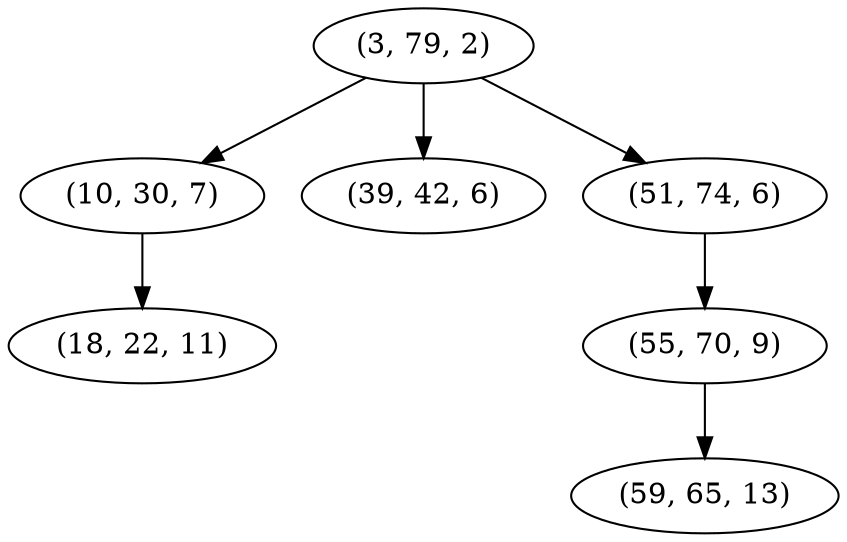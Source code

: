 digraph tree {
    "(3, 79, 2)";
    "(10, 30, 7)";
    "(18, 22, 11)";
    "(39, 42, 6)";
    "(51, 74, 6)";
    "(55, 70, 9)";
    "(59, 65, 13)";
    "(3, 79, 2)" -> "(10, 30, 7)";
    "(3, 79, 2)" -> "(39, 42, 6)";
    "(3, 79, 2)" -> "(51, 74, 6)";
    "(10, 30, 7)" -> "(18, 22, 11)";
    "(51, 74, 6)" -> "(55, 70, 9)";
    "(55, 70, 9)" -> "(59, 65, 13)";
}
